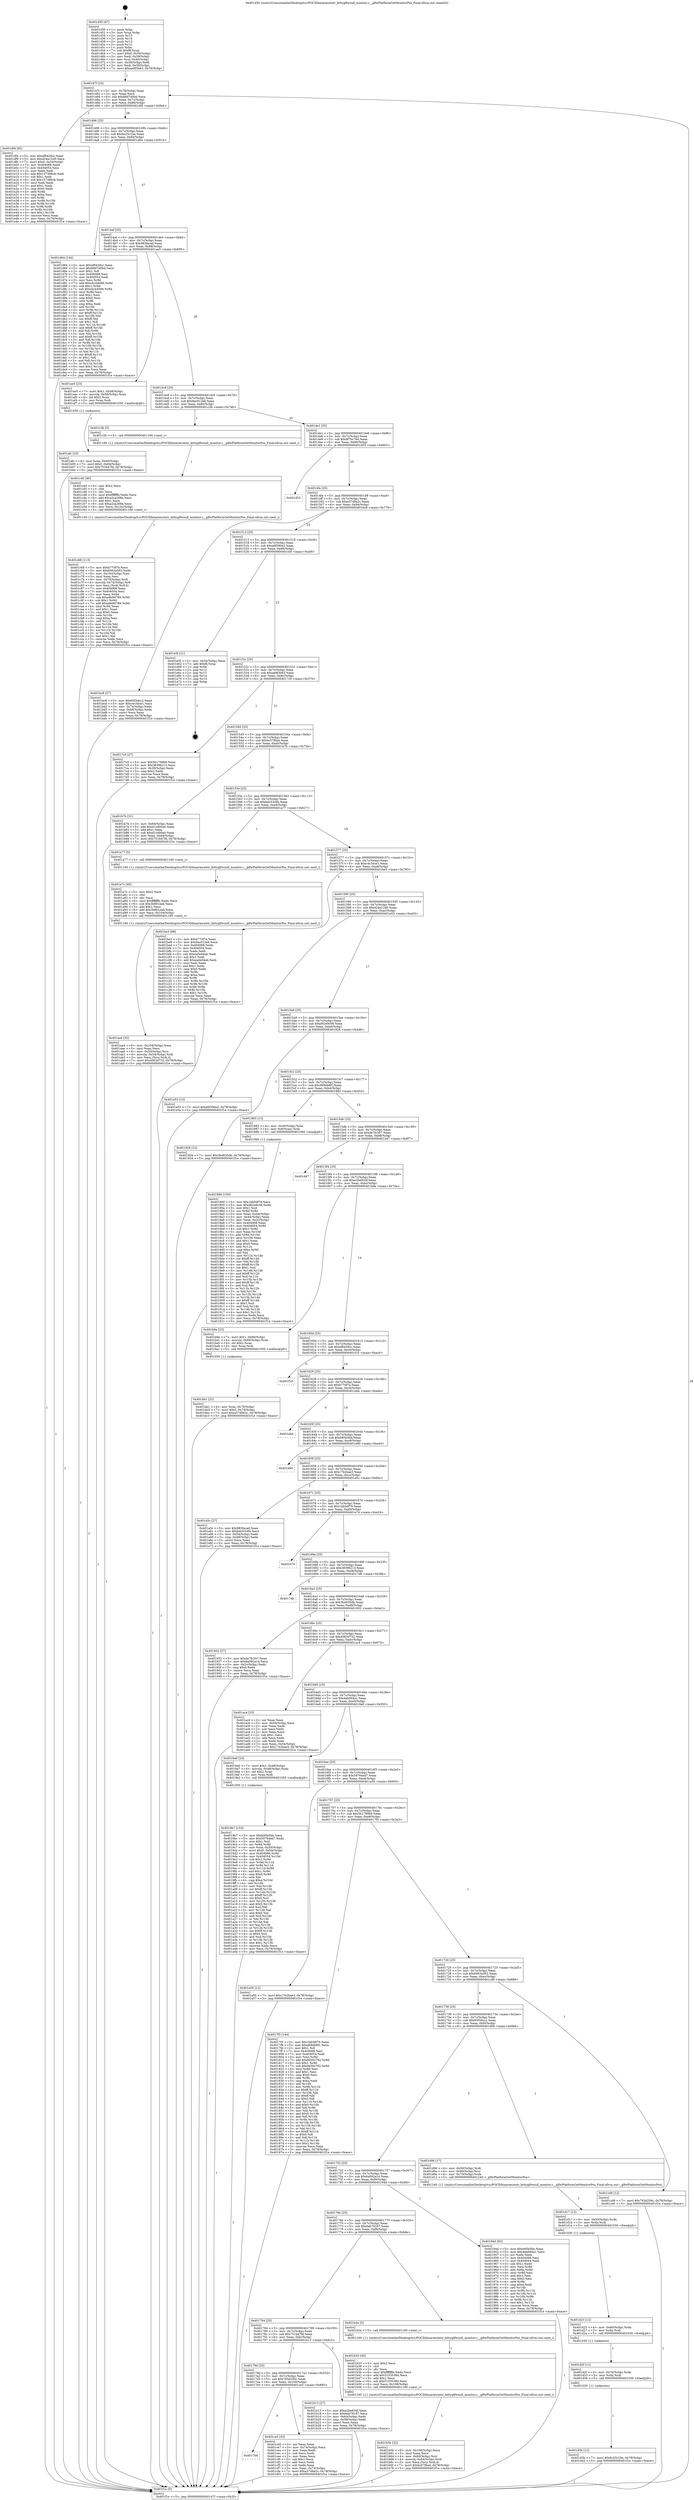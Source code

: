 digraph "0x401450" {
  label = "0x401450 (/mnt/c/Users/mathe/Desktop/tcc/POCII/binaries/extr_kittyglfwnull_monitor.c__glfwPlatformGetMonitorPos_Final-ollvm.out::main(0))"
  labelloc = "t"
  node[shape=record]

  Entry [label="",width=0.3,height=0.3,shape=circle,fillcolor=black,style=filled]
  "0x40147f" [label="{
     0x40147f [23]\l
     | [instrs]\l
     &nbsp;&nbsp;0x40147f \<+3\>: mov -0x78(%rbp),%eax\l
     &nbsp;&nbsp;0x401482 \<+2\>: mov %eax,%ecx\l
     &nbsp;&nbsp;0x401484 \<+6\>: sub $0x88d7d0bd,%ecx\l
     &nbsp;&nbsp;0x40148a \<+3\>: mov %eax,-0x7c(%rbp)\l
     &nbsp;&nbsp;0x40148d \<+3\>: mov %ecx,-0x80(%rbp)\l
     &nbsp;&nbsp;0x401490 \<+6\>: je 0000000000401df4 \<main+0x9a4\>\l
  }"]
  "0x401df4" [label="{
     0x401df4 [95]\l
     | [instrs]\l
     &nbsp;&nbsp;0x401df4 \<+5\>: mov $0xef9428cc,%eax\l
     &nbsp;&nbsp;0x401df9 \<+5\>: mov $0xd24a12d0,%ecx\l
     &nbsp;&nbsp;0x401dfe \<+7\>: movl $0x0,-0x34(%rbp)\l
     &nbsp;&nbsp;0x401e05 \<+7\>: mov 0x404068,%edx\l
     &nbsp;&nbsp;0x401e0c \<+7\>: mov 0x404054,%esi\l
     &nbsp;&nbsp;0x401e13 \<+2\>: mov %edx,%edi\l
     &nbsp;&nbsp;0x401e15 \<+6\>: add $0x157386cb,%edi\l
     &nbsp;&nbsp;0x401e1b \<+3\>: sub $0x1,%edi\l
     &nbsp;&nbsp;0x401e1e \<+6\>: sub $0x157386cb,%edi\l
     &nbsp;&nbsp;0x401e24 \<+3\>: imul %edi,%edx\l
     &nbsp;&nbsp;0x401e27 \<+3\>: and $0x1,%edx\l
     &nbsp;&nbsp;0x401e2a \<+3\>: cmp $0x0,%edx\l
     &nbsp;&nbsp;0x401e2d \<+4\>: sete %r8b\l
     &nbsp;&nbsp;0x401e31 \<+3\>: cmp $0xa,%esi\l
     &nbsp;&nbsp;0x401e34 \<+4\>: setl %r9b\l
     &nbsp;&nbsp;0x401e38 \<+3\>: mov %r8b,%r10b\l
     &nbsp;&nbsp;0x401e3b \<+3\>: and %r9b,%r10b\l
     &nbsp;&nbsp;0x401e3e \<+3\>: xor %r9b,%r8b\l
     &nbsp;&nbsp;0x401e41 \<+3\>: or %r8b,%r10b\l
     &nbsp;&nbsp;0x401e44 \<+4\>: test $0x1,%r10b\l
     &nbsp;&nbsp;0x401e48 \<+3\>: cmovne %ecx,%eax\l
     &nbsp;&nbsp;0x401e4b \<+3\>: mov %eax,-0x78(%rbp)\l
     &nbsp;&nbsp;0x401e4e \<+5\>: jmp 0000000000401f1e \<main+0xace\>\l
  }"]
  "0x401496" [label="{
     0x401496 [25]\l
     | [instrs]\l
     &nbsp;&nbsp;0x401496 \<+5\>: jmp 000000000040149b \<main+0x4b\>\l
     &nbsp;&nbsp;0x40149b \<+3\>: mov -0x7c(%rbp),%eax\l
     &nbsp;&nbsp;0x40149e \<+5\>: sub $0x8c25c1be,%eax\l
     &nbsp;&nbsp;0x4014a3 \<+6\>: mov %eax,-0x84(%rbp)\l
     &nbsp;&nbsp;0x4014a9 \<+6\>: je 0000000000401d64 \<main+0x914\>\l
  }"]
  Exit [label="",width=0.3,height=0.3,shape=circle,fillcolor=black,style=filled,peripheries=2]
  "0x401d64" [label="{
     0x401d64 [144]\l
     | [instrs]\l
     &nbsp;&nbsp;0x401d64 \<+5\>: mov $0xef9428cc,%eax\l
     &nbsp;&nbsp;0x401d69 \<+5\>: mov $0x88d7d0bd,%ecx\l
     &nbsp;&nbsp;0x401d6e \<+2\>: mov $0x1,%dl\l
     &nbsp;&nbsp;0x401d70 \<+7\>: mov 0x404068,%esi\l
     &nbsp;&nbsp;0x401d77 \<+7\>: mov 0x404054,%edi\l
     &nbsp;&nbsp;0x401d7e \<+3\>: mov %esi,%r8d\l
     &nbsp;&nbsp;0x401d81 \<+7\>: add $0xcbc44096,%r8d\l
     &nbsp;&nbsp;0x401d88 \<+4\>: sub $0x1,%r8d\l
     &nbsp;&nbsp;0x401d8c \<+7\>: sub $0xcbc44096,%r8d\l
     &nbsp;&nbsp;0x401d93 \<+4\>: imul %r8d,%esi\l
     &nbsp;&nbsp;0x401d97 \<+3\>: and $0x1,%esi\l
     &nbsp;&nbsp;0x401d9a \<+3\>: cmp $0x0,%esi\l
     &nbsp;&nbsp;0x401d9d \<+4\>: sete %r9b\l
     &nbsp;&nbsp;0x401da1 \<+3\>: cmp $0xa,%edi\l
     &nbsp;&nbsp;0x401da4 \<+4\>: setl %r10b\l
     &nbsp;&nbsp;0x401da8 \<+3\>: mov %r9b,%r11b\l
     &nbsp;&nbsp;0x401dab \<+4\>: xor $0xff,%r11b\l
     &nbsp;&nbsp;0x401daf \<+3\>: mov %r10b,%bl\l
     &nbsp;&nbsp;0x401db2 \<+3\>: xor $0xff,%bl\l
     &nbsp;&nbsp;0x401db5 \<+3\>: xor $0x1,%dl\l
     &nbsp;&nbsp;0x401db8 \<+3\>: mov %r11b,%r14b\l
     &nbsp;&nbsp;0x401dbb \<+4\>: and $0xff,%r14b\l
     &nbsp;&nbsp;0x401dbf \<+3\>: and %dl,%r9b\l
     &nbsp;&nbsp;0x401dc2 \<+3\>: mov %bl,%r15b\l
     &nbsp;&nbsp;0x401dc5 \<+4\>: and $0xff,%r15b\l
     &nbsp;&nbsp;0x401dc9 \<+3\>: and %dl,%r10b\l
     &nbsp;&nbsp;0x401dcc \<+3\>: or %r9b,%r14b\l
     &nbsp;&nbsp;0x401dcf \<+3\>: or %r10b,%r15b\l
     &nbsp;&nbsp;0x401dd2 \<+3\>: xor %r15b,%r14b\l
     &nbsp;&nbsp;0x401dd5 \<+3\>: or %bl,%r11b\l
     &nbsp;&nbsp;0x401dd8 \<+4\>: xor $0xff,%r11b\l
     &nbsp;&nbsp;0x401ddc \<+3\>: or $0x1,%dl\l
     &nbsp;&nbsp;0x401ddf \<+3\>: and %dl,%r11b\l
     &nbsp;&nbsp;0x401de2 \<+3\>: or %r11b,%r14b\l
     &nbsp;&nbsp;0x401de5 \<+4\>: test $0x1,%r14b\l
     &nbsp;&nbsp;0x401de9 \<+3\>: cmovne %ecx,%eax\l
     &nbsp;&nbsp;0x401dec \<+3\>: mov %eax,-0x78(%rbp)\l
     &nbsp;&nbsp;0x401def \<+5\>: jmp 0000000000401f1e \<main+0xace\>\l
  }"]
  "0x4014af" [label="{
     0x4014af [25]\l
     | [instrs]\l
     &nbsp;&nbsp;0x4014af \<+5\>: jmp 00000000004014b4 \<main+0x64\>\l
     &nbsp;&nbsp;0x4014b4 \<+3\>: mov -0x7c(%rbp),%eax\l
     &nbsp;&nbsp;0x4014b7 \<+5\>: sub $0x983facad,%eax\l
     &nbsp;&nbsp;0x4014bc \<+6\>: mov %eax,-0x88(%rbp)\l
     &nbsp;&nbsp;0x4014c2 \<+6\>: je 0000000000401ae5 \<main+0x695\>\l
  }"]
  "0x401d3b" [label="{
     0x401d3b [12]\l
     | [instrs]\l
     &nbsp;&nbsp;0x401d3b \<+7\>: movl $0x8c25c1be,-0x78(%rbp)\l
     &nbsp;&nbsp;0x401d42 \<+5\>: jmp 0000000000401f1e \<main+0xace\>\l
  }"]
  "0x401ae5" [label="{
     0x401ae5 [23]\l
     | [instrs]\l
     &nbsp;&nbsp;0x401ae5 \<+7\>: movl $0x1,-0x58(%rbp)\l
     &nbsp;&nbsp;0x401aec \<+4\>: movslq -0x58(%rbp),%rax\l
     &nbsp;&nbsp;0x401af0 \<+4\>: shl $0x2,%rax\l
     &nbsp;&nbsp;0x401af4 \<+3\>: mov %rax,%rdi\l
     &nbsp;&nbsp;0x401af7 \<+5\>: call 0000000000401050 \<malloc@plt\>\l
     | [calls]\l
     &nbsp;&nbsp;0x401050 \{1\} (unknown)\l
  }"]
  "0x4014c8" [label="{
     0x4014c8 [25]\l
     | [instrs]\l
     &nbsp;&nbsp;0x4014c8 \<+5\>: jmp 00000000004014cd \<main+0x7d\>\l
     &nbsp;&nbsp;0x4014cd \<+3\>: mov -0x7c(%rbp),%eax\l
     &nbsp;&nbsp;0x4014d0 \<+5\>: sub $0x9ac012e6,%eax\l
     &nbsp;&nbsp;0x4014d5 \<+6\>: mov %eax,-0x8c(%rbp)\l
     &nbsp;&nbsp;0x4014db \<+6\>: je 0000000000401c3b \<main+0x7eb\>\l
  }"]
  "0x401d2f" [label="{
     0x401d2f [12]\l
     | [instrs]\l
     &nbsp;&nbsp;0x401d2f \<+4\>: mov -0x70(%rbp),%rdx\l
     &nbsp;&nbsp;0x401d33 \<+3\>: mov %rdx,%rdi\l
     &nbsp;&nbsp;0x401d36 \<+5\>: call 0000000000401030 \<free@plt\>\l
     | [calls]\l
     &nbsp;&nbsp;0x401030 \{1\} (unknown)\l
  }"]
  "0x401c3b" [label="{
     0x401c3b [5]\l
     | [instrs]\l
     &nbsp;&nbsp;0x401c3b \<+5\>: call 0000000000401160 \<next_i\>\l
     | [calls]\l
     &nbsp;&nbsp;0x401160 \{1\} (/mnt/c/Users/mathe/Desktop/tcc/POCII/binaries/extr_kittyglfwnull_monitor.c__glfwPlatformGetMonitorPos_Final-ollvm.out::next_i)\l
  }"]
  "0x4014e1" [label="{
     0x4014e1 [25]\l
     | [instrs]\l
     &nbsp;&nbsp;0x4014e1 \<+5\>: jmp 00000000004014e6 \<main+0x96\>\l
     &nbsp;&nbsp;0x4014e6 \<+3\>: mov -0x7c(%rbp),%eax\l
     &nbsp;&nbsp;0x4014e9 \<+5\>: sub $0x9f7bc76d,%eax\l
     &nbsp;&nbsp;0x4014ee \<+6\>: mov %eax,-0x90(%rbp)\l
     &nbsp;&nbsp;0x4014f4 \<+6\>: je 0000000000401d53 \<main+0x903\>\l
  }"]
  "0x401d23" [label="{
     0x401d23 [12]\l
     | [instrs]\l
     &nbsp;&nbsp;0x401d23 \<+4\>: mov -0x60(%rbp),%rdx\l
     &nbsp;&nbsp;0x401d27 \<+3\>: mov %rdx,%rdi\l
     &nbsp;&nbsp;0x401d2a \<+5\>: call 0000000000401030 \<free@plt\>\l
     | [calls]\l
     &nbsp;&nbsp;0x401030 \{1\} (unknown)\l
  }"]
  "0x401d53" [label="{
     0x401d53\l
  }", style=dashed]
  "0x4014fa" [label="{
     0x4014fa [25]\l
     | [instrs]\l
     &nbsp;&nbsp;0x4014fa \<+5\>: jmp 00000000004014ff \<main+0xaf\>\l
     &nbsp;&nbsp;0x4014ff \<+3\>: mov -0x7c(%rbp),%eax\l
     &nbsp;&nbsp;0x401502 \<+5\>: sub $0xa37d8e2c,%eax\l
     &nbsp;&nbsp;0x401507 \<+6\>: mov %eax,-0x94(%rbp)\l
     &nbsp;&nbsp;0x40150d \<+6\>: je 0000000000401bc8 \<main+0x778\>\l
  }"]
  "0x401d17" [label="{
     0x401d17 [12]\l
     | [instrs]\l
     &nbsp;&nbsp;0x401d17 \<+4\>: mov -0x50(%rbp),%rdx\l
     &nbsp;&nbsp;0x401d1b \<+3\>: mov %rdx,%rdi\l
     &nbsp;&nbsp;0x401d1e \<+5\>: call 0000000000401030 \<free@plt\>\l
     | [calls]\l
     &nbsp;&nbsp;0x401030 \{1\} (unknown)\l
  }"]
  "0x401bc8" [label="{
     0x401bc8 [27]\l
     | [instrs]\l
     &nbsp;&nbsp;0x401bc8 \<+5\>: mov $0x65f3dcc2,%eax\l
     &nbsp;&nbsp;0x401bcd \<+5\>: mov $0xc4c34ce1,%ecx\l
     &nbsp;&nbsp;0x401bd2 \<+3\>: mov -0x74(%rbp),%edx\l
     &nbsp;&nbsp;0x401bd5 \<+3\>: cmp -0x68(%rbp),%edx\l
     &nbsp;&nbsp;0x401bd8 \<+3\>: cmovl %ecx,%eax\l
     &nbsp;&nbsp;0x401bdb \<+3\>: mov %eax,-0x78(%rbp)\l
     &nbsp;&nbsp;0x401bde \<+5\>: jmp 0000000000401f1e \<main+0xace\>\l
  }"]
  "0x401513" [label="{
     0x401513 [25]\l
     | [instrs]\l
     &nbsp;&nbsp;0x401513 \<+5\>: jmp 0000000000401518 \<main+0xc8\>\l
     &nbsp;&nbsp;0x401518 \<+3\>: mov -0x7c(%rbp),%eax\l
     &nbsp;&nbsp;0x40151b \<+5\>: sub $0xa6f390e2,%eax\l
     &nbsp;&nbsp;0x401520 \<+6\>: mov %eax,-0x98(%rbp)\l
     &nbsp;&nbsp;0x401526 \<+6\>: je 0000000000401e5f \<main+0xa0f\>\l
  }"]
  "0x4017b6" [label="{
     0x4017b6\l
  }", style=dashed]
  "0x401e5f" [label="{
     0x401e5f [21]\l
     | [instrs]\l
     &nbsp;&nbsp;0x401e5f \<+3\>: mov -0x34(%rbp),%eax\l
     &nbsp;&nbsp;0x401e62 \<+7\>: add $0xf8,%rsp\l
     &nbsp;&nbsp;0x401e69 \<+1\>: pop %rbx\l
     &nbsp;&nbsp;0x401e6a \<+2\>: pop %r12\l
     &nbsp;&nbsp;0x401e6c \<+2\>: pop %r13\l
     &nbsp;&nbsp;0x401e6e \<+2\>: pop %r14\l
     &nbsp;&nbsp;0x401e70 \<+2\>: pop %r15\l
     &nbsp;&nbsp;0x401e72 \<+1\>: pop %rbp\l
     &nbsp;&nbsp;0x401e73 \<+1\>: ret\l
  }"]
  "0x40152c" [label="{
     0x40152c [25]\l
     | [instrs]\l
     &nbsp;&nbsp;0x40152c \<+5\>: jmp 0000000000401531 \<main+0xe1\>\l
     &nbsp;&nbsp;0x401531 \<+3\>: mov -0x7c(%rbp),%eax\l
     &nbsp;&nbsp;0x401534 \<+5\>: sub $0xae9f3b63,%eax\l
     &nbsp;&nbsp;0x401539 \<+6\>: mov %eax,-0x9c(%rbp)\l
     &nbsp;&nbsp;0x40153f \<+6\>: je 00000000004017c0 \<main+0x370\>\l
  }"]
  "0x401ce5" [label="{
     0x401ce5 [33]\l
     | [instrs]\l
     &nbsp;&nbsp;0x401ce5 \<+2\>: xor %eax,%eax\l
     &nbsp;&nbsp;0x401ce7 \<+3\>: mov -0x74(%rbp),%ecx\l
     &nbsp;&nbsp;0x401cea \<+2\>: mov %eax,%edx\l
     &nbsp;&nbsp;0x401cec \<+2\>: sub %ecx,%edx\l
     &nbsp;&nbsp;0x401cee \<+2\>: mov %eax,%ecx\l
     &nbsp;&nbsp;0x401cf0 \<+3\>: sub $0x1,%ecx\l
     &nbsp;&nbsp;0x401cf3 \<+2\>: add %ecx,%edx\l
     &nbsp;&nbsp;0x401cf5 \<+2\>: sub %edx,%eax\l
     &nbsp;&nbsp;0x401cf7 \<+3\>: mov %eax,-0x74(%rbp)\l
     &nbsp;&nbsp;0x401cfa \<+7\>: movl $0xa37d8e2c,-0x78(%rbp)\l
     &nbsp;&nbsp;0x401d01 \<+5\>: jmp 0000000000401f1e \<main+0xace\>\l
  }"]
  "0x4017c0" [label="{
     0x4017c0 [27]\l
     | [instrs]\l
     &nbsp;&nbsp;0x4017c0 \<+5\>: mov $0x5b1799b9,%eax\l
     &nbsp;&nbsp;0x4017c5 \<+5\>: mov $0x38396213,%ecx\l
     &nbsp;&nbsp;0x4017ca \<+3\>: mov -0x30(%rbp),%edx\l
     &nbsp;&nbsp;0x4017cd \<+3\>: cmp $0x2,%edx\l
     &nbsp;&nbsp;0x4017d0 \<+3\>: cmovne %ecx,%eax\l
     &nbsp;&nbsp;0x4017d3 \<+3\>: mov %eax,-0x78(%rbp)\l
     &nbsp;&nbsp;0x4017d6 \<+5\>: jmp 0000000000401f1e \<main+0xace\>\l
  }"]
  "0x401545" [label="{
     0x401545 [25]\l
     | [instrs]\l
     &nbsp;&nbsp;0x401545 \<+5\>: jmp 000000000040154a \<main+0xfa\>\l
     &nbsp;&nbsp;0x40154a \<+3\>: mov -0x7c(%rbp),%eax\l
     &nbsp;&nbsp;0x40154d \<+5\>: sub $0xbc57f6a4,%eax\l
     &nbsp;&nbsp;0x401552 \<+6\>: mov %eax,-0xa0(%rbp)\l
     &nbsp;&nbsp;0x401558 \<+6\>: je 0000000000401b7b \<main+0x72b\>\l
  }"]
  "0x401f1e" [label="{
     0x401f1e [5]\l
     | [instrs]\l
     &nbsp;&nbsp;0x401f1e \<+5\>: jmp 000000000040147f \<main+0x2f\>\l
  }"]
  "0x401450" [label="{
     0x401450 [47]\l
     | [instrs]\l
     &nbsp;&nbsp;0x401450 \<+1\>: push %rbp\l
     &nbsp;&nbsp;0x401451 \<+3\>: mov %rsp,%rbp\l
     &nbsp;&nbsp;0x401454 \<+2\>: push %r15\l
     &nbsp;&nbsp;0x401456 \<+2\>: push %r14\l
     &nbsp;&nbsp;0x401458 \<+2\>: push %r13\l
     &nbsp;&nbsp;0x40145a \<+2\>: push %r12\l
     &nbsp;&nbsp;0x40145c \<+1\>: push %rbx\l
     &nbsp;&nbsp;0x40145d \<+7\>: sub $0xf8,%rsp\l
     &nbsp;&nbsp;0x401464 \<+7\>: movl $0x0,-0x34(%rbp)\l
     &nbsp;&nbsp;0x40146b \<+3\>: mov %edi,-0x38(%rbp)\l
     &nbsp;&nbsp;0x40146e \<+4\>: mov %rsi,-0x40(%rbp)\l
     &nbsp;&nbsp;0x401472 \<+3\>: mov -0x38(%rbp),%edi\l
     &nbsp;&nbsp;0x401475 \<+3\>: mov %edi,-0x30(%rbp)\l
     &nbsp;&nbsp;0x401478 \<+7\>: movl $0xae9f3b63,-0x78(%rbp)\l
  }"]
  "0x401c68" [label="{
     0x401c68 [113]\l
     | [instrs]\l
     &nbsp;&nbsp;0x401c68 \<+5\>: mov $0xb770f7e,%ecx\l
     &nbsp;&nbsp;0x401c6d \<+5\>: mov $0x6063a562,%edx\l
     &nbsp;&nbsp;0x401c72 \<+6\>: mov -0x10c(%rbp),%esi\l
     &nbsp;&nbsp;0x401c78 \<+3\>: imul %eax,%esi\l
     &nbsp;&nbsp;0x401c7b \<+4\>: mov -0x70(%rbp),%rdi\l
     &nbsp;&nbsp;0x401c7f \<+4\>: movslq -0x74(%rbp),%r8\l
     &nbsp;&nbsp;0x401c83 \<+4\>: mov %esi,(%rdi,%r8,4)\l
     &nbsp;&nbsp;0x401c87 \<+7\>: mov 0x404068,%eax\l
     &nbsp;&nbsp;0x401c8e \<+7\>: mov 0x404054,%esi\l
     &nbsp;&nbsp;0x401c95 \<+3\>: mov %eax,%r9d\l
     &nbsp;&nbsp;0x401c98 \<+7\>: sub $0xe8e9d789,%r9d\l
     &nbsp;&nbsp;0x401c9f \<+4\>: sub $0x1,%r9d\l
     &nbsp;&nbsp;0x401ca3 \<+7\>: add $0xe8e9d789,%r9d\l
     &nbsp;&nbsp;0x401caa \<+4\>: imul %r9d,%eax\l
     &nbsp;&nbsp;0x401cae \<+3\>: and $0x1,%eax\l
     &nbsp;&nbsp;0x401cb1 \<+3\>: cmp $0x0,%eax\l
     &nbsp;&nbsp;0x401cb4 \<+4\>: sete %r10b\l
     &nbsp;&nbsp;0x401cb8 \<+3\>: cmp $0xa,%esi\l
     &nbsp;&nbsp;0x401cbb \<+4\>: setl %r11b\l
     &nbsp;&nbsp;0x401cbf \<+3\>: mov %r10b,%bl\l
     &nbsp;&nbsp;0x401cc2 \<+3\>: and %r11b,%bl\l
     &nbsp;&nbsp;0x401cc5 \<+3\>: xor %r11b,%r10b\l
     &nbsp;&nbsp;0x401cc8 \<+3\>: or %r10b,%bl\l
     &nbsp;&nbsp;0x401ccb \<+3\>: test $0x1,%bl\l
     &nbsp;&nbsp;0x401cce \<+3\>: cmovne %edx,%ecx\l
     &nbsp;&nbsp;0x401cd1 \<+3\>: mov %ecx,-0x78(%rbp)\l
     &nbsp;&nbsp;0x401cd4 \<+5\>: jmp 0000000000401f1e \<main+0xace\>\l
  }"]
  "0x401b7b" [label="{
     0x401b7b [31]\l
     | [instrs]\l
     &nbsp;&nbsp;0x401b7b \<+3\>: mov -0x64(%rbp),%eax\l
     &nbsp;&nbsp;0x401b7e \<+5\>: add $0xd1cdb0a4,%eax\l
     &nbsp;&nbsp;0x401b83 \<+3\>: add $0x1,%eax\l
     &nbsp;&nbsp;0x401b86 \<+5\>: sub $0xd1cdb0a4,%eax\l
     &nbsp;&nbsp;0x401b8b \<+3\>: mov %eax,-0x64(%rbp)\l
     &nbsp;&nbsp;0x401b8e \<+7\>: movl $0x751b47fd,-0x78(%rbp)\l
     &nbsp;&nbsp;0x401b95 \<+5\>: jmp 0000000000401f1e \<main+0xace\>\l
  }"]
  "0x40155e" [label="{
     0x40155e [25]\l
     | [instrs]\l
     &nbsp;&nbsp;0x40155e \<+5\>: jmp 0000000000401563 \<main+0x113\>\l
     &nbsp;&nbsp;0x401563 \<+3\>: mov -0x7c(%rbp),%eax\l
     &nbsp;&nbsp;0x401566 \<+5\>: sub $0xbdc53c6b,%eax\l
     &nbsp;&nbsp;0x40156b \<+6\>: mov %eax,-0xa4(%rbp)\l
     &nbsp;&nbsp;0x401571 \<+6\>: je 0000000000401a77 \<main+0x627\>\l
  }"]
  "0x401c40" [label="{
     0x401c40 [40]\l
     | [instrs]\l
     &nbsp;&nbsp;0x401c40 \<+5\>: mov $0x2,%ecx\l
     &nbsp;&nbsp;0x401c45 \<+1\>: cltd\l
     &nbsp;&nbsp;0x401c46 \<+2\>: idiv %ecx\l
     &nbsp;&nbsp;0x401c48 \<+6\>: imul $0xfffffffe,%edx,%ecx\l
     &nbsp;&nbsp;0x401c4e \<+6\>: add $0xa2ca268a,%ecx\l
     &nbsp;&nbsp;0x401c54 \<+3\>: add $0x1,%ecx\l
     &nbsp;&nbsp;0x401c57 \<+6\>: sub $0xa2ca268a,%ecx\l
     &nbsp;&nbsp;0x401c5d \<+6\>: mov %ecx,-0x10c(%rbp)\l
     &nbsp;&nbsp;0x401c63 \<+5\>: call 0000000000401160 \<next_i\>\l
     | [calls]\l
     &nbsp;&nbsp;0x401160 \{1\} (/mnt/c/Users/mathe/Desktop/tcc/POCII/binaries/extr_kittyglfwnull_monitor.c__glfwPlatformGetMonitorPos_Final-ollvm.out::next_i)\l
  }"]
  "0x401a77" [label="{
     0x401a77 [5]\l
     | [instrs]\l
     &nbsp;&nbsp;0x401a77 \<+5\>: call 0000000000401160 \<next_i\>\l
     | [calls]\l
     &nbsp;&nbsp;0x401160 \{1\} (/mnt/c/Users/mathe/Desktop/tcc/POCII/binaries/extr_kittyglfwnull_monitor.c__glfwPlatformGetMonitorPos_Final-ollvm.out::next_i)\l
  }"]
  "0x401577" [label="{
     0x401577 [25]\l
     | [instrs]\l
     &nbsp;&nbsp;0x401577 \<+5\>: jmp 000000000040157c \<main+0x12c\>\l
     &nbsp;&nbsp;0x40157c \<+3\>: mov -0x7c(%rbp),%eax\l
     &nbsp;&nbsp;0x40157f \<+5\>: sub $0xc4c34ce1,%eax\l
     &nbsp;&nbsp;0x401584 \<+6\>: mov %eax,-0xa8(%rbp)\l
     &nbsp;&nbsp;0x40158a \<+6\>: je 0000000000401be3 \<main+0x793\>\l
  }"]
  "0x401bb1" [label="{
     0x401bb1 [23]\l
     | [instrs]\l
     &nbsp;&nbsp;0x401bb1 \<+4\>: mov %rax,-0x70(%rbp)\l
     &nbsp;&nbsp;0x401bb5 \<+7\>: movl $0x0,-0x74(%rbp)\l
     &nbsp;&nbsp;0x401bbc \<+7\>: movl $0xa37d8e2c,-0x78(%rbp)\l
     &nbsp;&nbsp;0x401bc3 \<+5\>: jmp 0000000000401f1e \<main+0xace\>\l
  }"]
  "0x401be3" [label="{
     0x401be3 [88]\l
     | [instrs]\l
     &nbsp;&nbsp;0x401be3 \<+5\>: mov $0xb770f7e,%eax\l
     &nbsp;&nbsp;0x401be8 \<+5\>: mov $0x9ac012e6,%ecx\l
     &nbsp;&nbsp;0x401bed \<+7\>: mov 0x404068,%edx\l
     &nbsp;&nbsp;0x401bf4 \<+7\>: mov 0x404054,%esi\l
     &nbsp;&nbsp;0x401bfb \<+2\>: mov %edx,%edi\l
     &nbsp;&nbsp;0x401bfd \<+6\>: sub $0xea0e04ab,%edi\l
     &nbsp;&nbsp;0x401c03 \<+3\>: sub $0x1,%edi\l
     &nbsp;&nbsp;0x401c06 \<+6\>: add $0xea0e04ab,%edi\l
     &nbsp;&nbsp;0x401c0c \<+3\>: imul %edi,%edx\l
     &nbsp;&nbsp;0x401c0f \<+3\>: and $0x1,%edx\l
     &nbsp;&nbsp;0x401c12 \<+3\>: cmp $0x0,%edx\l
     &nbsp;&nbsp;0x401c15 \<+4\>: sete %r8b\l
     &nbsp;&nbsp;0x401c19 \<+3\>: cmp $0xa,%esi\l
     &nbsp;&nbsp;0x401c1c \<+4\>: setl %r9b\l
     &nbsp;&nbsp;0x401c20 \<+3\>: mov %r8b,%r10b\l
     &nbsp;&nbsp;0x401c23 \<+3\>: and %r9b,%r10b\l
     &nbsp;&nbsp;0x401c26 \<+3\>: xor %r9b,%r8b\l
     &nbsp;&nbsp;0x401c29 \<+3\>: or %r8b,%r10b\l
     &nbsp;&nbsp;0x401c2c \<+4\>: test $0x1,%r10b\l
     &nbsp;&nbsp;0x401c30 \<+3\>: cmovne %ecx,%eax\l
     &nbsp;&nbsp;0x401c33 \<+3\>: mov %eax,-0x78(%rbp)\l
     &nbsp;&nbsp;0x401c36 \<+5\>: jmp 0000000000401f1e \<main+0xace\>\l
  }"]
  "0x401590" [label="{
     0x401590 [25]\l
     | [instrs]\l
     &nbsp;&nbsp;0x401590 \<+5\>: jmp 0000000000401595 \<main+0x145\>\l
     &nbsp;&nbsp;0x401595 \<+3\>: mov -0x7c(%rbp),%eax\l
     &nbsp;&nbsp;0x401598 \<+5\>: sub $0xd24a12d0,%eax\l
     &nbsp;&nbsp;0x40159d \<+6\>: mov %eax,-0xac(%rbp)\l
     &nbsp;&nbsp;0x4015a3 \<+6\>: je 0000000000401e53 \<main+0xa03\>\l
  }"]
  "0x401b5b" [label="{
     0x401b5b [32]\l
     | [instrs]\l
     &nbsp;&nbsp;0x401b5b \<+6\>: mov -0x108(%rbp),%ecx\l
     &nbsp;&nbsp;0x401b61 \<+3\>: imul %eax,%ecx\l
     &nbsp;&nbsp;0x401b64 \<+4\>: mov -0x60(%rbp),%rsi\l
     &nbsp;&nbsp;0x401b68 \<+4\>: movslq -0x64(%rbp),%rdi\l
     &nbsp;&nbsp;0x401b6c \<+3\>: mov %ecx,(%rsi,%rdi,4)\l
     &nbsp;&nbsp;0x401b6f \<+7\>: movl $0xbc57f6a4,-0x78(%rbp)\l
     &nbsp;&nbsp;0x401b76 \<+5\>: jmp 0000000000401f1e \<main+0xace\>\l
  }"]
  "0x401e53" [label="{
     0x401e53 [12]\l
     | [instrs]\l
     &nbsp;&nbsp;0x401e53 \<+7\>: movl $0xa6f390e2,-0x78(%rbp)\l
     &nbsp;&nbsp;0x401e5a \<+5\>: jmp 0000000000401f1e \<main+0xace\>\l
  }"]
  "0x4015a9" [label="{
     0x4015a9 [25]\l
     | [instrs]\l
     &nbsp;&nbsp;0x4015a9 \<+5\>: jmp 00000000004015ae \<main+0x15e\>\l
     &nbsp;&nbsp;0x4015ae \<+3\>: mov -0x7c(%rbp),%eax\l
     &nbsp;&nbsp;0x4015b1 \<+5\>: sub $0xd62e9c08,%eax\l
     &nbsp;&nbsp;0x4015b6 \<+6\>: mov %eax,-0xb0(%rbp)\l
     &nbsp;&nbsp;0x4015bc \<+6\>: je 0000000000401926 \<main+0x4d6\>\l
  }"]
  "0x401b33" [label="{
     0x401b33 [40]\l
     | [instrs]\l
     &nbsp;&nbsp;0x401b33 \<+5\>: mov $0x2,%ecx\l
     &nbsp;&nbsp;0x401b38 \<+1\>: cltd\l
     &nbsp;&nbsp;0x401b39 \<+2\>: idiv %ecx\l
     &nbsp;&nbsp;0x401b3b \<+6\>: imul $0xfffffffe,%edx,%ecx\l
     &nbsp;&nbsp;0x401b41 \<+6\>: add $0x5153538d,%ecx\l
     &nbsp;&nbsp;0x401b47 \<+3\>: add $0x1,%ecx\l
     &nbsp;&nbsp;0x401b4a \<+6\>: sub $0x5153538d,%ecx\l
     &nbsp;&nbsp;0x401b50 \<+6\>: mov %ecx,-0x108(%rbp)\l
     &nbsp;&nbsp;0x401b56 \<+5\>: call 0000000000401160 \<next_i\>\l
     | [calls]\l
     &nbsp;&nbsp;0x401160 \{1\} (/mnt/c/Users/mathe/Desktop/tcc/POCII/binaries/extr_kittyglfwnull_monitor.c__glfwPlatformGetMonitorPos_Final-ollvm.out::next_i)\l
  }"]
  "0x401926" [label="{
     0x401926 [12]\l
     | [instrs]\l
     &nbsp;&nbsp;0x401926 \<+7\>: movl $0x3b4635db,-0x78(%rbp)\l
     &nbsp;&nbsp;0x40192d \<+5\>: jmp 0000000000401f1e \<main+0xace\>\l
  }"]
  "0x4015c2" [label="{
     0x4015c2 [25]\l
     | [instrs]\l
     &nbsp;&nbsp;0x4015c2 \<+5\>: jmp 00000000004015c7 \<main+0x177\>\l
     &nbsp;&nbsp;0x4015c7 \<+3\>: mov -0x7c(%rbp),%eax\l
     &nbsp;&nbsp;0x4015ca \<+5\>: sub $0xd69db8f1,%eax\l
     &nbsp;&nbsp;0x4015cf \<+6\>: mov %eax,-0xb4(%rbp)\l
     &nbsp;&nbsp;0x4015d5 \<+6\>: je 0000000000401883 \<main+0x433\>\l
  }"]
  "0x40179d" [label="{
     0x40179d [25]\l
     | [instrs]\l
     &nbsp;&nbsp;0x40179d \<+5\>: jmp 00000000004017a2 \<main+0x352\>\l
     &nbsp;&nbsp;0x4017a2 \<+3\>: mov -0x7c(%rbp),%eax\l
     &nbsp;&nbsp;0x4017a5 \<+5\>: sub $0x793d256c,%eax\l
     &nbsp;&nbsp;0x4017aa \<+6\>: mov %eax,-0x100(%rbp)\l
     &nbsp;&nbsp;0x4017b0 \<+6\>: je 0000000000401ce5 \<main+0x895\>\l
  }"]
  "0x401883" [label="{
     0x401883 [13]\l
     | [instrs]\l
     &nbsp;&nbsp;0x401883 \<+4\>: mov -0x40(%rbp),%rax\l
     &nbsp;&nbsp;0x401887 \<+4\>: mov 0x8(%rax),%rdi\l
     &nbsp;&nbsp;0x40188b \<+5\>: call 0000000000401060 \<atoi@plt\>\l
     | [calls]\l
     &nbsp;&nbsp;0x401060 \{1\} (unknown)\l
  }"]
  "0x4015db" [label="{
     0x4015db [25]\l
     | [instrs]\l
     &nbsp;&nbsp;0x4015db \<+5\>: jmp 00000000004015e0 \<main+0x190\>\l
     &nbsp;&nbsp;0x4015e0 \<+3\>: mov -0x7c(%rbp),%eax\l
     &nbsp;&nbsp;0x4015e3 \<+5\>: sub $0xde7fc357,%eax\l
     &nbsp;&nbsp;0x4015e8 \<+6\>: mov %eax,-0xb8(%rbp)\l
     &nbsp;&nbsp;0x4015ee \<+6\>: je 0000000000401d47 \<main+0x8f7\>\l
  }"]
  "0x401b13" [label="{
     0x401b13 [27]\l
     | [instrs]\l
     &nbsp;&nbsp;0x401b13 \<+5\>: mov $0xe2be834f,%eax\l
     &nbsp;&nbsp;0x401b18 \<+5\>: mov $0x6ab78187,%ecx\l
     &nbsp;&nbsp;0x401b1d \<+3\>: mov -0x64(%rbp),%edx\l
     &nbsp;&nbsp;0x401b20 \<+3\>: cmp -0x58(%rbp),%edx\l
     &nbsp;&nbsp;0x401b23 \<+3\>: cmovl %ecx,%eax\l
     &nbsp;&nbsp;0x401b26 \<+3\>: mov %eax,-0x78(%rbp)\l
     &nbsp;&nbsp;0x401b29 \<+5\>: jmp 0000000000401f1e \<main+0xace\>\l
  }"]
  "0x401d47" [label="{
     0x401d47\l
  }", style=dashed]
  "0x4015f4" [label="{
     0x4015f4 [25]\l
     | [instrs]\l
     &nbsp;&nbsp;0x4015f4 \<+5\>: jmp 00000000004015f9 \<main+0x1a9\>\l
     &nbsp;&nbsp;0x4015f9 \<+3\>: mov -0x7c(%rbp),%eax\l
     &nbsp;&nbsp;0x4015fc \<+5\>: sub $0xe2be834f,%eax\l
     &nbsp;&nbsp;0x401601 \<+6\>: mov %eax,-0xbc(%rbp)\l
     &nbsp;&nbsp;0x401607 \<+6\>: je 0000000000401b9a \<main+0x74a\>\l
  }"]
  "0x401784" [label="{
     0x401784 [25]\l
     | [instrs]\l
     &nbsp;&nbsp;0x401784 \<+5\>: jmp 0000000000401789 \<main+0x339\>\l
     &nbsp;&nbsp;0x401789 \<+3\>: mov -0x7c(%rbp),%eax\l
     &nbsp;&nbsp;0x40178c \<+5\>: sub $0x751b47fd,%eax\l
     &nbsp;&nbsp;0x401791 \<+6\>: mov %eax,-0xfc(%rbp)\l
     &nbsp;&nbsp;0x401797 \<+6\>: je 0000000000401b13 \<main+0x6c3\>\l
  }"]
  "0x401b9a" [label="{
     0x401b9a [23]\l
     | [instrs]\l
     &nbsp;&nbsp;0x401b9a \<+7\>: movl $0x1,-0x68(%rbp)\l
     &nbsp;&nbsp;0x401ba1 \<+4\>: movslq -0x68(%rbp),%rax\l
     &nbsp;&nbsp;0x401ba5 \<+4\>: shl $0x2,%rax\l
     &nbsp;&nbsp;0x401ba9 \<+3\>: mov %rax,%rdi\l
     &nbsp;&nbsp;0x401bac \<+5\>: call 0000000000401050 \<malloc@plt\>\l
     | [calls]\l
     &nbsp;&nbsp;0x401050 \{1\} (unknown)\l
  }"]
  "0x40160d" [label="{
     0x40160d [25]\l
     | [instrs]\l
     &nbsp;&nbsp;0x40160d \<+5\>: jmp 0000000000401612 \<main+0x1c2\>\l
     &nbsp;&nbsp;0x401612 \<+3\>: mov -0x7c(%rbp),%eax\l
     &nbsp;&nbsp;0x401615 \<+5\>: sub $0xef9428cc,%eax\l
     &nbsp;&nbsp;0x40161a \<+6\>: mov %eax,-0xc0(%rbp)\l
     &nbsp;&nbsp;0x401620 \<+6\>: je 0000000000401f10 \<main+0xac0\>\l
  }"]
  "0x401b2e" [label="{
     0x401b2e [5]\l
     | [instrs]\l
     &nbsp;&nbsp;0x401b2e \<+5\>: call 0000000000401160 \<next_i\>\l
     | [calls]\l
     &nbsp;&nbsp;0x401160 \{1\} (/mnt/c/Users/mathe/Desktop/tcc/POCII/binaries/extr_kittyglfwnull_monitor.c__glfwPlatformGetMonitorPos_Final-ollvm.out::next_i)\l
  }"]
  "0x401f10" [label="{
     0x401f10\l
  }", style=dashed]
  "0x401626" [label="{
     0x401626 [25]\l
     | [instrs]\l
     &nbsp;&nbsp;0x401626 \<+5\>: jmp 000000000040162b \<main+0x1db\>\l
     &nbsp;&nbsp;0x40162b \<+3\>: mov -0x7c(%rbp),%eax\l
     &nbsp;&nbsp;0x40162e \<+5\>: sub $0xb770f7e,%eax\l
     &nbsp;&nbsp;0x401633 \<+6\>: mov %eax,-0xc4(%rbp)\l
     &nbsp;&nbsp;0x401639 \<+6\>: je 0000000000401ebe \<main+0xa6e\>\l
  }"]
  "0x401afc" [label="{
     0x401afc [23]\l
     | [instrs]\l
     &nbsp;&nbsp;0x401afc \<+4\>: mov %rax,-0x60(%rbp)\l
     &nbsp;&nbsp;0x401b00 \<+7\>: movl $0x0,-0x64(%rbp)\l
     &nbsp;&nbsp;0x401b07 \<+7\>: movl $0x751b47fd,-0x78(%rbp)\l
     &nbsp;&nbsp;0x401b0e \<+5\>: jmp 0000000000401f1e \<main+0xace\>\l
  }"]
  "0x401ebe" [label="{
     0x401ebe\l
  }", style=dashed]
  "0x40163f" [label="{
     0x40163f [25]\l
     | [instrs]\l
     &nbsp;&nbsp;0x40163f \<+5\>: jmp 0000000000401644 \<main+0x1f4\>\l
     &nbsp;&nbsp;0x401644 \<+3\>: mov -0x7c(%rbp),%eax\l
     &nbsp;&nbsp;0x401647 \<+5\>: sub $0xb95b5bb,%eax\l
     &nbsp;&nbsp;0x40164c \<+6\>: mov %eax,-0xc8(%rbp)\l
     &nbsp;&nbsp;0x401652 \<+6\>: je 0000000000401e90 \<main+0xa40\>\l
  }"]
  "0x401aa4" [label="{
     0x401aa4 [32]\l
     | [instrs]\l
     &nbsp;&nbsp;0x401aa4 \<+6\>: mov -0x104(%rbp),%ecx\l
     &nbsp;&nbsp;0x401aaa \<+3\>: imul %eax,%ecx\l
     &nbsp;&nbsp;0x401aad \<+4\>: mov -0x50(%rbp),%rsi\l
     &nbsp;&nbsp;0x401ab1 \<+4\>: movslq -0x54(%rbp),%rdi\l
     &nbsp;&nbsp;0x401ab5 \<+3\>: mov %ecx,(%rsi,%rdi,4)\l
     &nbsp;&nbsp;0x401ab8 \<+7\>: movl $0x4063d732,-0x78(%rbp)\l
     &nbsp;&nbsp;0x401abf \<+5\>: jmp 0000000000401f1e \<main+0xace\>\l
  }"]
  "0x401e90" [label="{
     0x401e90\l
  }", style=dashed]
  "0x401658" [label="{
     0x401658 [25]\l
     | [instrs]\l
     &nbsp;&nbsp;0x401658 \<+5\>: jmp 000000000040165d \<main+0x20d\>\l
     &nbsp;&nbsp;0x40165d \<+3\>: mov -0x7c(%rbp),%eax\l
     &nbsp;&nbsp;0x401660 \<+5\>: sub $0x17b2bae3,%eax\l
     &nbsp;&nbsp;0x401665 \<+6\>: mov %eax,-0xcc(%rbp)\l
     &nbsp;&nbsp;0x40166b \<+6\>: je 0000000000401a5c \<main+0x60c\>\l
  }"]
  "0x401a7c" [label="{
     0x401a7c [40]\l
     | [instrs]\l
     &nbsp;&nbsp;0x401a7c \<+5\>: mov $0x2,%ecx\l
     &nbsp;&nbsp;0x401a81 \<+1\>: cltd\l
     &nbsp;&nbsp;0x401a82 \<+2\>: idiv %ecx\l
     &nbsp;&nbsp;0x401a84 \<+6\>: imul $0xfffffffe,%edx,%ecx\l
     &nbsp;&nbsp;0x401a8a \<+6\>: sub $0x3b891eab,%ecx\l
     &nbsp;&nbsp;0x401a90 \<+3\>: add $0x1,%ecx\l
     &nbsp;&nbsp;0x401a93 \<+6\>: add $0x3b891eab,%ecx\l
     &nbsp;&nbsp;0x401a99 \<+6\>: mov %ecx,-0x104(%rbp)\l
     &nbsp;&nbsp;0x401a9f \<+5\>: call 0000000000401160 \<next_i\>\l
     | [calls]\l
     &nbsp;&nbsp;0x401160 \{1\} (/mnt/c/Users/mathe/Desktop/tcc/POCII/binaries/extr_kittyglfwnull_monitor.c__glfwPlatformGetMonitorPos_Final-ollvm.out::next_i)\l
  }"]
  "0x401a5c" [label="{
     0x401a5c [27]\l
     | [instrs]\l
     &nbsp;&nbsp;0x401a5c \<+5\>: mov $0x983facad,%eax\l
     &nbsp;&nbsp;0x401a61 \<+5\>: mov $0xbdc53c6b,%ecx\l
     &nbsp;&nbsp;0x401a66 \<+3\>: mov -0x54(%rbp),%edx\l
     &nbsp;&nbsp;0x401a69 \<+3\>: cmp -0x48(%rbp),%edx\l
     &nbsp;&nbsp;0x401a6c \<+3\>: cmovl %ecx,%eax\l
     &nbsp;&nbsp;0x401a6f \<+3\>: mov %eax,-0x78(%rbp)\l
     &nbsp;&nbsp;0x401a72 \<+5\>: jmp 0000000000401f1e \<main+0xace\>\l
  }"]
  "0x401671" [label="{
     0x401671 [25]\l
     | [instrs]\l
     &nbsp;&nbsp;0x401671 \<+5\>: jmp 0000000000401676 \<main+0x226\>\l
     &nbsp;&nbsp;0x401676 \<+3\>: mov -0x7c(%rbp),%eax\l
     &nbsp;&nbsp;0x401679 \<+5\>: sub $0x1bb5df79,%eax\l
     &nbsp;&nbsp;0x40167e \<+6\>: mov %eax,-0xd0(%rbp)\l
     &nbsp;&nbsp;0x401684 \<+6\>: je 0000000000401e74 \<main+0xa24\>\l
  }"]
  "0x4019b7" [label="{
     0x4019b7 [153]\l
     | [instrs]\l
     &nbsp;&nbsp;0x4019b7 \<+5\>: mov $0xb95b5bb,%ecx\l
     &nbsp;&nbsp;0x4019bc \<+5\>: mov $0x59764ed7,%edx\l
     &nbsp;&nbsp;0x4019c1 \<+3\>: mov $0x1,%sil\l
     &nbsp;&nbsp;0x4019c4 \<+3\>: xor %r8d,%r8d\l
     &nbsp;&nbsp;0x4019c7 \<+4\>: mov %rax,-0x50(%rbp)\l
     &nbsp;&nbsp;0x4019cb \<+7\>: movl $0x0,-0x54(%rbp)\l
     &nbsp;&nbsp;0x4019d2 \<+8\>: mov 0x404068,%r9d\l
     &nbsp;&nbsp;0x4019da \<+8\>: mov 0x404054,%r10d\l
     &nbsp;&nbsp;0x4019e2 \<+4\>: sub $0x1,%r8d\l
     &nbsp;&nbsp;0x4019e6 \<+3\>: mov %r9d,%r11d\l
     &nbsp;&nbsp;0x4019e9 \<+3\>: add %r8d,%r11d\l
     &nbsp;&nbsp;0x4019ec \<+4\>: imul %r11d,%r9d\l
     &nbsp;&nbsp;0x4019f0 \<+4\>: and $0x1,%r9d\l
     &nbsp;&nbsp;0x4019f4 \<+4\>: cmp $0x0,%r9d\l
     &nbsp;&nbsp;0x4019f8 \<+3\>: sete %bl\l
     &nbsp;&nbsp;0x4019fb \<+4\>: cmp $0xa,%r10d\l
     &nbsp;&nbsp;0x4019ff \<+4\>: setl %r14b\l
     &nbsp;&nbsp;0x401a03 \<+3\>: mov %bl,%r15b\l
     &nbsp;&nbsp;0x401a06 \<+4\>: xor $0xff,%r15b\l
     &nbsp;&nbsp;0x401a0a \<+3\>: mov %r14b,%r12b\l
     &nbsp;&nbsp;0x401a0d \<+4\>: xor $0xff,%r12b\l
     &nbsp;&nbsp;0x401a11 \<+4\>: xor $0x0,%sil\l
     &nbsp;&nbsp;0x401a15 \<+3\>: mov %r15b,%r13b\l
     &nbsp;&nbsp;0x401a18 \<+4\>: and $0x0,%r13b\l
     &nbsp;&nbsp;0x401a1c \<+3\>: and %sil,%bl\l
     &nbsp;&nbsp;0x401a1f \<+3\>: mov %r12b,%al\l
     &nbsp;&nbsp;0x401a22 \<+2\>: and $0x0,%al\l
     &nbsp;&nbsp;0x401a24 \<+3\>: and %sil,%r14b\l
     &nbsp;&nbsp;0x401a27 \<+3\>: or %bl,%r13b\l
     &nbsp;&nbsp;0x401a2a \<+3\>: or %r14b,%al\l
     &nbsp;&nbsp;0x401a2d \<+3\>: xor %al,%r13b\l
     &nbsp;&nbsp;0x401a30 \<+3\>: or %r12b,%r15b\l
     &nbsp;&nbsp;0x401a33 \<+4\>: xor $0xff,%r15b\l
     &nbsp;&nbsp;0x401a37 \<+4\>: or $0x0,%sil\l
     &nbsp;&nbsp;0x401a3b \<+3\>: and %sil,%r15b\l
     &nbsp;&nbsp;0x401a3e \<+3\>: or %r15b,%r13b\l
     &nbsp;&nbsp;0x401a41 \<+4\>: test $0x1,%r13b\l
     &nbsp;&nbsp;0x401a45 \<+3\>: cmovne %edx,%ecx\l
     &nbsp;&nbsp;0x401a48 \<+3\>: mov %ecx,-0x78(%rbp)\l
     &nbsp;&nbsp;0x401a4b \<+5\>: jmp 0000000000401f1e \<main+0xace\>\l
  }"]
  "0x401e74" [label="{
     0x401e74\l
  }", style=dashed]
  "0x40168a" [label="{
     0x40168a [25]\l
     | [instrs]\l
     &nbsp;&nbsp;0x40168a \<+5\>: jmp 000000000040168f \<main+0x23f\>\l
     &nbsp;&nbsp;0x40168f \<+3\>: mov -0x7c(%rbp),%eax\l
     &nbsp;&nbsp;0x401692 \<+5\>: sub $0x38396213,%eax\l
     &nbsp;&nbsp;0x401697 \<+6\>: mov %eax,-0xd4(%rbp)\l
     &nbsp;&nbsp;0x40169d \<+6\>: je 00000000004017db \<main+0x38b\>\l
  }"]
  "0x40176b" [label="{
     0x40176b [25]\l
     | [instrs]\l
     &nbsp;&nbsp;0x40176b \<+5\>: jmp 0000000000401770 \<main+0x320\>\l
     &nbsp;&nbsp;0x401770 \<+3\>: mov -0x7c(%rbp),%eax\l
     &nbsp;&nbsp;0x401773 \<+5\>: sub $0x6ab78187,%eax\l
     &nbsp;&nbsp;0x401778 \<+6\>: mov %eax,-0xf8(%rbp)\l
     &nbsp;&nbsp;0x40177e \<+6\>: je 0000000000401b2e \<main+0x6de\>\l
  }"]
  "0x4017db" [label="{
     0x4017db\l
  }", style=dashed]
  "0x4016a3" [label="{
     0x4016a3 [25]\l
     | [instrs]\l
     &nbsp;&nbsp;0x4016a3 \<+5\>: jmp 00000000004016a8 \<main+0x258\>\l
     &nbsp;&nbsp;0x4016a8 \<+3\>: mov -0x7c(%rbp),%eax\l
     &nbsp;&nbsp;0x4016ab \<+5\>: sub $0x3b4635db,%eax\l
     &nbsp;&nbsp;0x4016b0 \<+6\>: mov %eax,-0xd8(%rbp)\l
     &nbsp;&nbsp;0x4016b6 \<+6\>: je 0000000000401932 \<main+0x4e2\>\l
  }"]
  "0x40194d" [label="{
     0x40194d [83]\l
     | [instrs]\l
     &nbsp;&nbsp;0x40194d \<+5\>: mov $0xb95b5bb,%eax\l
     &nbsp;&nbsp;0x401952 \<+5\>: mov $0x4ab064a1,%ecx\l
     &nbsp;&nbsp;0x401957 \<+2\>: xor %edx,%edx\l
     &nbsp;&nbsp;0x401959 \<+7\>: mov 0x404068,%esi\l
     &nbsp;&nbsp;0x401960 \<+7\>: mov 0x404054,%edi\l
     &nbsp;&nbsp;0x401967 \<+3\>: sub $0x1,%edx\l
     &nbsp;&nbsp;0x40196a \<+3\>: mov %esi,%r8d\l
     &nbsp;&nbsp;0x40196d \<+3\>: add %edx,%r8d\l
     &nbsp;&nbsp;0x401970 \<+4\>: imul %r8d,%esi\l
     &nbsp;&nbsp;0x401974 \<+3\>: and $0x1,%esi\l
     &nbsp;&nbsp;0x401977 \<+3\>: cmp $0x0,%esi\l
     &nbsp;&nbsp;0x40197a \<+4\>: sete %r9b\l
     &nbsp;&nbsp;0x40197e \<+3\>: cmp $0xa,%edi\l
     &nbsp;&nbsp;0x401981 \<+4\>: setl %r10b\l
     &nbsp;&nbsp;0x401985 \<+3\>: mov %r9b,%r11b\l
     &nbsp;&nbsp;0x401988 \<+3\>: and %r10b,%r11b\l
     &nbsp;&nbsp;0x40198b \<+3\>: xor %r10b,%r9b\l
     &nbsp;&nbsp;0x40198e \<+3\>: or %r9b,%r11b\l
     &nbsp;&nbsp;0x401991 \<+4\>: test $0x1,%r11b\l
     &nbsp;&nbsp;0x401995 \<+3\>: cmovne %ecx,%eax\l
     &nbsp;&nbsp;0x401998 \<+3\>: mov %eax,-0x78(%rbp)\l
     &nbsp;&nbsp;0x40199b \<+5\>: jmp 0000000000401f1e \<main+0xace\>\l
  }"]
  "0x401932" [label="{
     0x401932 [27]\l
     | [instrs]\l
     &nbsp;&nbsp;0x401932 \<+5\>: mov $0xde7fc357,%eax\l
     &nbsp;&nbsp;0x401937 \<+5\>: mov $0x6a592a1d,%ecx\l
     &nbsp;&nbsp;0x40193c \<+3\>: mov -0x2c(%rbp),%edx\l
     &nbsp;&nbsp;0x40193f \<+3\>: cmp $0x0,%edx\l
     &nbsp;&nbsp;0x401942 \<+3\>: cmove %ecx,%eax\l
     &nbsp;&nbsp;0x401945 \<+3\>: mov %eax,-0x78(%rbp)\l
     &nbsp;&nbsp;0x401948 \<+5\>: jmp 0000000000401f1e \<main+0xace\>\l
  }"]
  "0x4016bc" [label="{
     0x4016bc [25]\l
     | [instrs]\l
     &nbsp;&nbsp;0x4016bc \<+5\>: jmp 00000000004016c1 \<main+0x271\>\l
     &nbsp;&nbsp;0x4016c1 \<+3\>: mov -0x7c(%rbp),%eax\l
     &nbsp;&nbsp;0x4016c4 \<+5\>: sub $0x4063d732,%eax\l
     &nbsp;&nbsp;0x4016c9 \<+6\>: mov %eax,-0xdc(%rbp)\l
     &nbsp;&nbsp;0x4016cf \<+6\>: je 0000000000401ac4 \<main+0x674\>\l
  }"]
  "0x401752" [label="{
     0x401752 [25]\l
     | [instrs]\l
     &nbsp;&nbsp;0x401752 \<+5\>: jmp 0000000000401757 \<main+0x307\>\l
     &nbsp;&nbsp;0x401757 \<+3\>: mov -0x7c(%rbp),%eax\l
     &nbsp;&nbsp;0x40175a \<+5\>: sub $0x6a592a1d,%eax\l
     &nbsp;&nbsp;0x40175f \<+6\>: mov %eax,-0xf4(%rbp)\l
     &nbsp;&nbsp;0x401765 \<+6\>: je 000000000040194d \<main+0x4fd\>\l
  }"]
  "0x401ac4" [label="{
     0x401ac4 [33]\l
     | [instrs]\l
     &nbsp;&nbsp;0x401ac4 \<+2\>: xor %eax,%eax\l
     &nbsp;&nbsp;0x401ac6 \<+3\>: mov -0x54(%rbp),%ecx\l
     &nbsp;&nbsp;0x401ac9 \<+2\>: mov %eax,%edx\l
     &nbsp;&nbsp;0x401acb \<+2\>: sub %ecx,%edx\l
     &nbsp;&nbsp;0x401acd \<+2\>: mov %eax,%ecx\l
     &nbsp;&nbsp;0x401acf \<+3\>: sub $0x1,%ecx\l
     &nbsp;&nbsp;0x401ad2 \<+2\>: add %ecx,%edx\l
     &nbsp;&nbsp;0x401ad4 \<+2\>: sub %edx,%eax\l
     &nbsp;&nbsp;0x401ad6 \<+3\>: mov %eax,-0x54(%rbp)\l
     &nbsp;&nbsp;0x401ad9 \<+7\>: movl $0x17b2bae3,-0x78(%rbp)\l
     &nbsp;&nbsp;0x401ae0 \<+5\>: jmp 0000000000401f1e \<main+0xace\>\l
  }"]
  "0x4016d5" [label="{
     0x4016d5 [25]\l
     | [instrs]\l
     &nbsp;&nbsp;0x4016d5 \<+5\>: jmp 00000000004016da \<main+0x28a\>\l
     &nbsp;&nbsp;0x4016da \<+3\>: mov -0x7c(%rbp),%eax\l
     &nbsp;&nbsp;0x4016dd \<+5\>: sub $0x4ab064a1,%eax\l
     &nbsp;&nbsp;0x4016e2 \<+6\>: mov %eax,-0xe0(%rbp)\l
     &nbsp;&nbsp;0x4016e8 \<+6\>: je 00000000004019a0 \<main+0x550\>\l
  }"]
  "0x401d06" [label="{
     0x401d06 [17]\l
     | [instrs]\l
     &nbsp;&nbsp;0x401d06 \<+4\>: mov -0x50(%rbp),%rdi\l
     &nbsp;&nbsp;0x401d0a \<+4\>: mov -0x60(%rbp),%rsi\l
     &nbsp;&nbsp;0x401d0e \<+4\>: mov -0x70(%rbp),%rdx\l
     &nbsp;&nbsp;0x401d12 \<+5\>: call 0000000000401240 \<_glfwPlatformGetMonitorPos\>\l
     | [calls]\l
     &nbsp;&nbsp;0x401240 \{1\} (/mnt/c/Users/mathe/Desktop/tcc/POCII/binaries/extr_kittyglfwnull_monitor.c__glfwPlatformGetMonitorPos_Final-ollvm.out::_glfwPlatformGetMonitorPos)\l
  }"]
  "0x4019a0" [label="{
     0x4019a0 [23]\l
     | [instrs]\l
     &nbsp;&nbsp;0x4019a0 \<+7\>: movl $0x1,-0x48(%rbp)\l
     &nbsp;&nbsp;0x4019a7 \<+4\>: movslq -0x48(%rbp),%rax\l
     &nbsp;&nbsp;0x4019ab \<+4\>: shl $0x2,%rax\l
     &nbsp;&nbsp;0x4019af \<+3\>: mov %rax,%rdi\l
     &nbsp;&nbsp;0x4019b2 \<+5\>: call 0000000000401050 \<malloc@plt\>\l
     | [calls]\l
     &nbsp;&nbsp;0x401050 \{1\} (unknown)\l
  }"]
  "0x4016ee" [label="{
     0x4016ee [25]\l
     | [instrs]\l
     &nbsp;&nbsp;0x4016ee \<+5\>: jmp 00000000004016f3 \<main+0x2a3\>\l
     &nbsp;&nbsp;0x4016f3 \<+3\>: mov -0x7c(%rbp),%eax\l
     &nbsp;&nbsp;0x4016f6 \<+5\>: sub $0x59764ed7,%eax\l
     &nbsp;&nbsp;0x4016fb \<+6\>: mov %eax,-0xe4(%rbp)\l
     &nbsp;&nbsp;0x401701 \<+6\>: je 0000000000401a50 \<main+0x600\>\l
  }"]
  "0x401739" [label="{
     0x401739 [25]\l
     | [instrs]\l
     &nbsp;&nbsp;0x401739 \<+5\>: jmp 000000000040173e \<main+0x2ee\>\l
     &nbsp;&nbsp;0x40173e \<+3\>: mov -0x7c(%rbp),%eax\l
     &nbsp;&nbsp;0x401741 \<+5\>: sub $0x65f3dcc2,%eax\l
     &nbsp;&nbsp;0x401746 \<+6\>: mov %eax,-0xf0(%rbp)\l
     &nbsp;&nbsp;0x40174c \<+6\>: je 0000000000401d06 \<main+0x8b6\>\l
  }"]
  "0x401a50" [label="{
     0x401a50 [12]\l
     | [instrs]\l
     &nbsp;&nbsp;0x401a50 \<+7\>: movl $0x17b2bae3,-0x78(%rbp)\l
     &nbsp;&nbsp;0x401a57 \<+5\>: jmp 0000000000401f1e \<main+0xace\>\l
  }"]
  "0x401707" [label="{
     0x401707 [25]\l
     | [instrs]\l
     &nbsp;&nbsp;0x401707 \<+5\>: jmp 000000000040170c \<main+0x2bc\>\l
     &nbsp;&nbsp;0x40170c \<+3\>: mov -0x7c(%rbp),%eax\l
     &nbsp;&nbsp;0x40170f \<+5\>: sub $0x5b1799b9,%eax\l
     &nbsp;&nbsp;0x401714 \<+6\>: mov %eax,-0xe8(%rbp)\l
     &nbsp;&nbsp;0x40171a \<+6\>: je 00000000004017f3 \<main+0x3a3\>\l
  }"]
  "0x401cd9" [label="{
     0x401cd9 [12]\l
     | [instrs]\l
     &nbsp;&nbsp;0x401cd9 \<+7\>: movl $0x793d256c,-0x78(%rbp)\l
     &nbsp;&nbsp;0x401ce0 \<+5\>: jmp 0000000000401f1e \<main+0xace\>\l
  }"]
  "0x4017f3" [label="{
     0x4017f3 [144]\l
     | [instrs]\l
     &nbsp;&nbsp;0x4017f3 \<+5\>: mov $0x1bb5df79,%eax\l
     &nbsp;&nbsp;0x4017f8 \<+5\>: mov $0xd69db8f1,%ecx\l
     &nbsp;&nbsp;0x4017fd \<+2\>: mov $0x1,%dl\l
     &nbsp;&nbsp;0x4017ff \<+7\>: mov 0x404068,%esi\l
     &nbsp;&nbsp;0x401806 \<+7\>: mov 0x404054,%edi\l
     &nbsp;&nbsp;0x40180d \<+3\>: mov %esi,%r8d\l
     &nbsp;&nbsp;0x401810 \<+7\>: add $0x9d30c782,%r8d\l
     &nbsp;&nbsp;0x401817 \<+4\>: sub $0x1,%r8d\l
     &nbsp;&nbsp;0x40181b \<+7\>: sub $0x9d30c782,%r8d\l
     &nbsp;&nbsp;0x401822 \<+4\>: imul %r8d,%esi\l
     &nbsp;&nbsp;0x401826 \<+3\>: and $0x1,%esi\l
     &nbsp;&nbsp;0x401829 \<+3\>: cmp $0x0,%esi\l
     &nbsp;&nbsp;0x40182c \<+4\>: sete %r9b\l
     &nbsp;&nbsp;0x401830 \<+3\>: cmp $0xa,%edi\l
     &nbsp;&nbsp;0x401833 \<+4\>: setl %r10b\l
     &nbsp;&nbsp;0x401837 \<+3\>: mov %r9b,%r11b\l
     &nbsp;&nbsp;0x40183a \<+4\>: xor $0xff,%r11b\l
     &nbsp;&nbsp;0x40183e \<+3\>: mov %r10b,%bl\l
     &nbsp;&nbsp;0x401841 \<+3\>: xor $0xff,%bl\l
     &nbsp;&nbsp;0x401844 \<+3\>: xor $0x0,%dl\l
     &nbsp;&nbsp;0x401847 \<+3\>: mov %r11b,%r14b\l
     &nbsp;&nbsp;0x40184a \<+4\>: and $0x0,%r14b\l
     &nbsp;&nbsp;0x40184e \<+3\>: and %dl,%r9b\l
     &nbsp;&nbsp;0x401851 \<+3\>: mov %bl,%r15b\l
     &nbsp;&nbsp;0x401854 \<+4\>: and $0x0,%r15b\l
     &nbsp;&nbsp;0x401858 \<+3\>: and %dl,%r10b\l
     &nbsp;&nbsp;0x40185b \<+3\>: or %r9b,%r14b\l
     &nbsp;&nbsp;0x40185e \<+3\>: or %r10b,%r15b\l
     &nbsp;&nbsp;0x401861 \<+3\>: xor %r15b,%r14b\l
     &nbsp;&nbsp;0x401864 \<+3\>: or %bl,%r11b\l
     &nbsp;&nbsp;0x401867 \<+4\>: xor $0xff,%r11b\l
     &nbsp;&nbsp;0x40186b \<+3\>: or $0x0,%dl\l
     &nbsp;&nbsp;0x40186e \<+3\>: and %dl,%r11b\l
     &nbsp;&nbsp;0x401871 \<+3\>: or %r11b,%r14b\l
     &nbsp;&nbsp;0x401874 \<+4\>: test $0x1,%r14b\l
     &nbsp;&nbsp;0x401878 \<+3\>: cmovne %ecx,%eax\l
     &nbsp;&nbsp;0x40187b \<+3\>: mov %eax,-0x78(%rbp)\l
     &nbsp;&nbsp;0x40187e \<+5\>: jmp 0000000000401f1e \<main+0xace\>\l
  }"]
  "0x401720" [label="{
     0x401720 [25]\l
     | [instrs]\l
     &nbsp;&nbsp;0x401720 \<+5\>: jmp 0000000000401725 \<main+0x2d5\>\l
     &nbsp;&nbsp;0x401725 \<+3\>: mov -0x7c(%rbp),%eax\l
     &nbsp;&nbsp;0x401728 \<+5\>: sub $0x6063a562,%eax\l
     &nbsp;&nbsp;0x40172d \<+6\>: mov %eax,-0xec(%rbp)\l
     &nbsp;&nbsp;0x401733 \<+6\>: je 0000000000401cd9 \<main+0x889\>\l
  }"]
  "0x401890" [label="{
     0x401890 [150]\l
     | [instrs]\l
     &nbsp;&nbsp;0x401890 \<+5\>: mov $0x1bb5df79,%ecx\l
     &nbsp;&nbsp;0x401895 \<+5\>: mov $0xd62e9c08,%edx\l
     &nbsp;&nbsp;0x40189a \<+3\>: mov $0x1,%sil\l
     &nbsp;&nbsp;0x40189d \<+3\>: xor %r8d,%r8d\l
     &nbsp;&nbsp;0x4018a0 \<+3\>: mov %eax,-0x44(%rbp)\l
     &nbsp;&nbsp;0x4018a3 \<+3\>: mov -0x44(%rbp),%eax\l
     &nbsp;&nbsp;0x4018a6 \<+3\>: mov %eax,-0x2c(%rbp)\l
     &nbsp;&nbsp;0x4018a9 \<+7\>: mov 0x404068,%eax\l
     &nbsp;&nbsp;0x4018b0 \<+8\>: mov 0x404054,%r9d\l
     &nbsp;&nbsp;0x4018b8 \<+4\>: sub $0x1,%r8d\l
     &nbsp;&nbsp;0x4018bc \<+3\>: mov %eax,%r10d\l
     &nbsp;&nbsp;0x4018bf \<+3\>: add %r8d,%r10d\l
     &nbsp;&nbsp;0x4018c2 \<+4\>: imul %r10d,%eax\l
     &nbsp;&nbsp;0x4018c6 \<+3\>: and $0x1,%eax\l
     &nbsp;&nbsp;0x4018c9 \<+3\>: cmp $0x0,%eax\l
     &nbsp;&nbsp;0x4018cc \<+4\>: sete %r11b\l
     &nbsp;&nbsp;0x4018d0 \<+4\>: cmp $0xa,%r9d\l
     &nbsp;&nbsp;0x4018d4 \<+3\>: setl %bl\l
     &nbsp;&nbsp;0x4018d7 \<+3\>: mov %r11b,%r14b\l
     &nbsp;&nbsp;0x4018da \<+4\>: xor $0xff,%r14b\l
     &nbsp;&nbsp;0x4018de \<+3\>: mov %bl,%r15b\l
     &nbsp;&nbsp;0x4018e1 \<+4\>: xor $0xff,%r15b\l
     &nbsp;&nbsp;0x4018e5 \<+4\>: xor $0x1,%sil\l
     &nbsp;&nbsp;0x4018e9 \<+3\>: mov %r14b,%r12b\l
     &nbsp;&nbsp;0x4018ec \<+4\>: and $0xff,%r12b\l
     &nbsp;&nbsp;0x4018f0 \<+3\>: and %sil,%r11b\l
     &nbsp;&nbsp;0x4018f3 \<+3\>: mov %r15b,%r13b\l
     &nbsp;&nbsp;0x4018f6 \<+4\>: and $0xff,%r13b\l
     &nbsp;&nbsp;0x4018fa \<+3\>: and %sil,%bl\l
     &nbsp;&nbsp;0x4018fd \<+3\>: or %r11b,%r12b\l
     &nbsp;&nbsp;0x401900 \<+3\>: or %bl,%r13b\l
     &nbsp;&nbsp;0x401903 \<+3\>: xor %r13b,%r12b\l
     &nbsp;&nbsp;0x401906 \<+3\>: or %r15b,%r14b\l
     &nbsp;&nbsp;0x401909 \<+4\>: xor $0xff,%r14b\l
     &nbsp;&nbsp;0x40190d \<+4\>: or $0x1,%sil\l
     &nbsp;&nbsp;0x401911 \<+3\>: and %sil,%r14b\l
     &nbsp;&nbsp;0x401914 \<+3\>: or %r14b,%r12b\l
     &nbsp;&nbsp;0x401917 \<+4\>: test $0x1,%r12b\l
     &nbsp;&nbsp;0x40191b \<+3\>: cmovne %edx,%ecx\l
     &nbsp;&nbsp;0x40191e \<+3\>: mov %ecx,-0x78(%rbp)\l
     &nbsp;&nbsp;0x401921 \<+5\>: jmp 0000000000401f1e \<main+0xace\>\l
  }"]
  Entry -> "0x401450" [label=" 1"]
  "0x40147f" -> "0x401df4" [label=" 1"]
  "0x40147f" -> "0x401496" [label=" 28"]
  "0x401e5f" -> Exit [label=" 1"]
  "0x401496" -> "0x401d64" [label=" 1"]
  "0x401496" -> "0x4014af" [label=" 27"]
  "0x401e53" -> "0x401f1e" [label=" 1"]
  "0x4014af" -> "0x401ae5" [label=" 1"]
  "0x4014af" -> "0x4014c8" [label=" 26"]
  "0x401df4" -> "0x401f1e" [label=" 1"]
  "0x4014c8" -> "0x401c3b" [label=" 1"]
  "0x4014c8" -> "0x4014e1" [label=" 25"]
  "0x401d64" -> "0x401f1e" [label=" 1"]
  "0x4014e1" -> "0x401d53" [label=" 0"]
  "0x4014e1" -> "0x4014fa" [label=" 25"]
  "0x401d3b" -> "0x401f1e" [label=" 1"]
  "0x4014fa" -> "0x401bc8" [label=" 2"]
  "0x4014fa" -> "0x401513" [label=" 23"]
  "0x401d2f" -> "0x401d3b" [label=" 1"]
  "0x401513" -> "0x401e5f" [label=" 1"]
  "0x401513" -> "0x40152c" [label=" 22"]
  "0x401d23" -> "0x401d2f" [label=" 1"]
  "0x40152c" -> "0x4017c0" [label=" 1"]
  "0x40152c" -> "0x401545" [label=" 21"]
  "0x4017c0" -> "0x401f1e" [label=" 1"]
  "0x401450" -> "0x40147f" [label=" 1"]
  "0x401f1e" -> "0x40147f" [label=" 28"]
  "0x401d17" -> "0x401d23" [label=" 1"]
  "0x401545" -> "0x401b7b" [label=" 1"]
  "0x401545" -> "0x40155e" [label=" 20"]
  "0x401ce5" -> "0x401f1e" [label=" 1"]
  "0x40155e" -> "0x401a77" [label=" 1"]
  "0x40155e" -> "0x401577" [label=" 19"]
  "0x40179d" -> "0x4017b6" [label=" 0"]
  "0x401577" -> "0x401be3" [label=" 1"]
  "0x401577" -> "0x401590" [label=" 18"]
  "0x40179d" -> "0x401ce5" [label=" 1"]
  "0x401590" -> "0x401e53" [label=" 1"]
  "0x401590" -> "0x4015a9" [label=" 17"]
  "0x401d06" -> "0x401d17" [label=" 1"]
  "0x4015a9" -> "0x401926" [label=" 1"]
  "0x4015a9" -> "0x4015c2" [label=" 16"]
  "0x401cd9" -> "0x401f1e" [label=" 1"]
  "0x4015c2" -> "0x401883" [label=" 1"]
  "0x4015c2" -> "0x4015db" [label=" 15"]
  "0x401c68" -> "0x401f1e" [label=" 1"]
  "0x4015db" -> "0x401d47" [label=" 0"]
  "0x4015db" -> "0x4015f4" [label=" 15"]
  "0x401c40" -> "0x401c68" [label=" 1"]
  "0x4015f4" -> "0x401b9a" [label=" 1"]
  "0x4015f4" -> "0x40160d" [label=" 14"]
  "0x401be3" -> "0x401f1e" [label=" 1"]
  "0x40160d" -> "0x401f10" [label=" 0"]
  "0x40160d" -> "0x401626" [label=" 14"]
  "0x401bc8" -> "0x401f1e" [label=" 2"]
  "0x401626" -> "0x401ebe" [label=" 0"]
  "0x401626" -> "0x40163f" [label=" 14"]
  "0x401b9a" -> "0x401bb1" [label=" 1"]
  "0x40163f" -> "0x401e90" [label=" 0"]
  "0x40163f" -> "0x401658" [label=" 14"]
  "0x401b7b" -> "0x401f1e" [label=" 1"]
  "0x401658" -> "0x401a5c" [label=" 2"]
  "0x401658" -> "0x401671" [label=" 12"]
  "0x401b5b" -> "0x401f1e" [label=" 1"]
  "0x401671" -> "0x401e74" [label=" 0"]
  "0x401671" -> "0x40168a" [label=" 12"]
  "0x401b33" -> "0x401b5b" [label=" 1"]
  "0x40168a" -> "0x4017db" [label=" 0"]
  "0x40168a" -> "0x4016a3" [label=" 12"]
  "0x401b2e" -> "0x401b33" [label=" 1"]
  "0x4016a3" -> "0x401932" [label=" 1"]
  "0x4016a3" -> "0x4016bc" [label=" 11"]
  "0x401b13" -> "0x401f1e" [label=" 2"]
  "0x4016bc" -> "0x401ac4" [label=" 1"]
  "0x4016bc" -> "0x4016d5" [label=" 10"]
  "0x401784" -> "0x401b13" [label=" 2"]
  "0x4016d5" -> "0x4019a0" [label=" 1"]
  "0x4016d5" -> "0x4016ee" [label=" 9"]
  "0x401c3b" -> "0x401c40" [label=" 1"]
  "0x4016ee" -> "0x401a50" [label=" 1"]
  "0x4016ee" -> "0x401707" [label=" 8"]
  "0x40176b" -> "0x401b2e" [label=" 1"]
  "0x401707" -> "0x4017f3" [label=" 1"]
  "0x401707" -> "0x401720" [label=" 7"]
  "0x4017f3" -> "0x401f1e" [label=" 1"]
  "0x401883" -> "0x401890" [label=" 1"]
  "0x401890" -> "0x401f1e" [label=" 1"]
  "0x401926" -> "0x401f1e" [label=" 1"]
  "0x401932" -> "0x401f1e" [label=" 1"]
  "0x401bb1" -> "0x401f1e" [label=" 1"]
  "0x401720" -> "0x401cd9" [label=" 1"]
  "0x401720" -> "0x401739" [label=" 6"]
  "0x40176b" -> "0x401784" [label=" 3"]
  "0x401739" -> "0x401d06" [label=" 1"]
  "0x401739" -> "0x401752" [label=" 5"]
  "0x401784" -> "0x40179d" [label=" 1"]
  "0x401752" -> "0x40194d" [label=" 1"]
  "0x401752" -> "0x40176b" [label=" 4"]
  "0x40194d" -> "0x401f1e" [label=" 1"]
  "0x4019a0" -> "0x4019b7" [label=" 1"]
  "0x4019b7" -> "0x401f1e" [label=" 1"]
  "0x401a50" -> "0x401f1e" [label=" 1"]
  "0x401a5c" -> "0x401f1e" [label=" 2"]
  "0x401a77" -> "0x401a7c" [label=" 1"]
  "0x401a7c" -> "0x401aa4" [label=" 1"]
  "0x401aa4" -> "0x401f1e" [label=" 1"]
  "0x401ac4" -> "0x401f1e" [label=" 1"]
  "0x401ae5" -> "0x401afc" [label=" 1"]
  "0x401afc" -> "0x401f1e" [label=" 1"]
}
